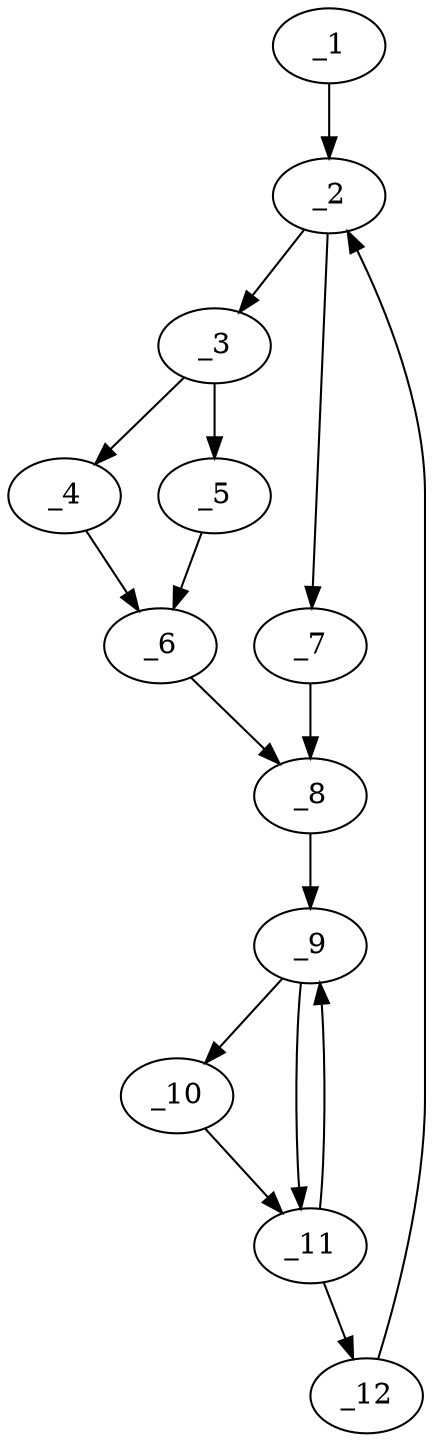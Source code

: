 digraph cytron {
    _1 -> _2 -> {_3 _7}
    _3 -> {_4 _5} -> _6
    {_6 _7} -> _8 -> _9 -> {_10 _11}
    _10 -> _11 -> {_9 _12}
    _12 -> _2
    _12
}
